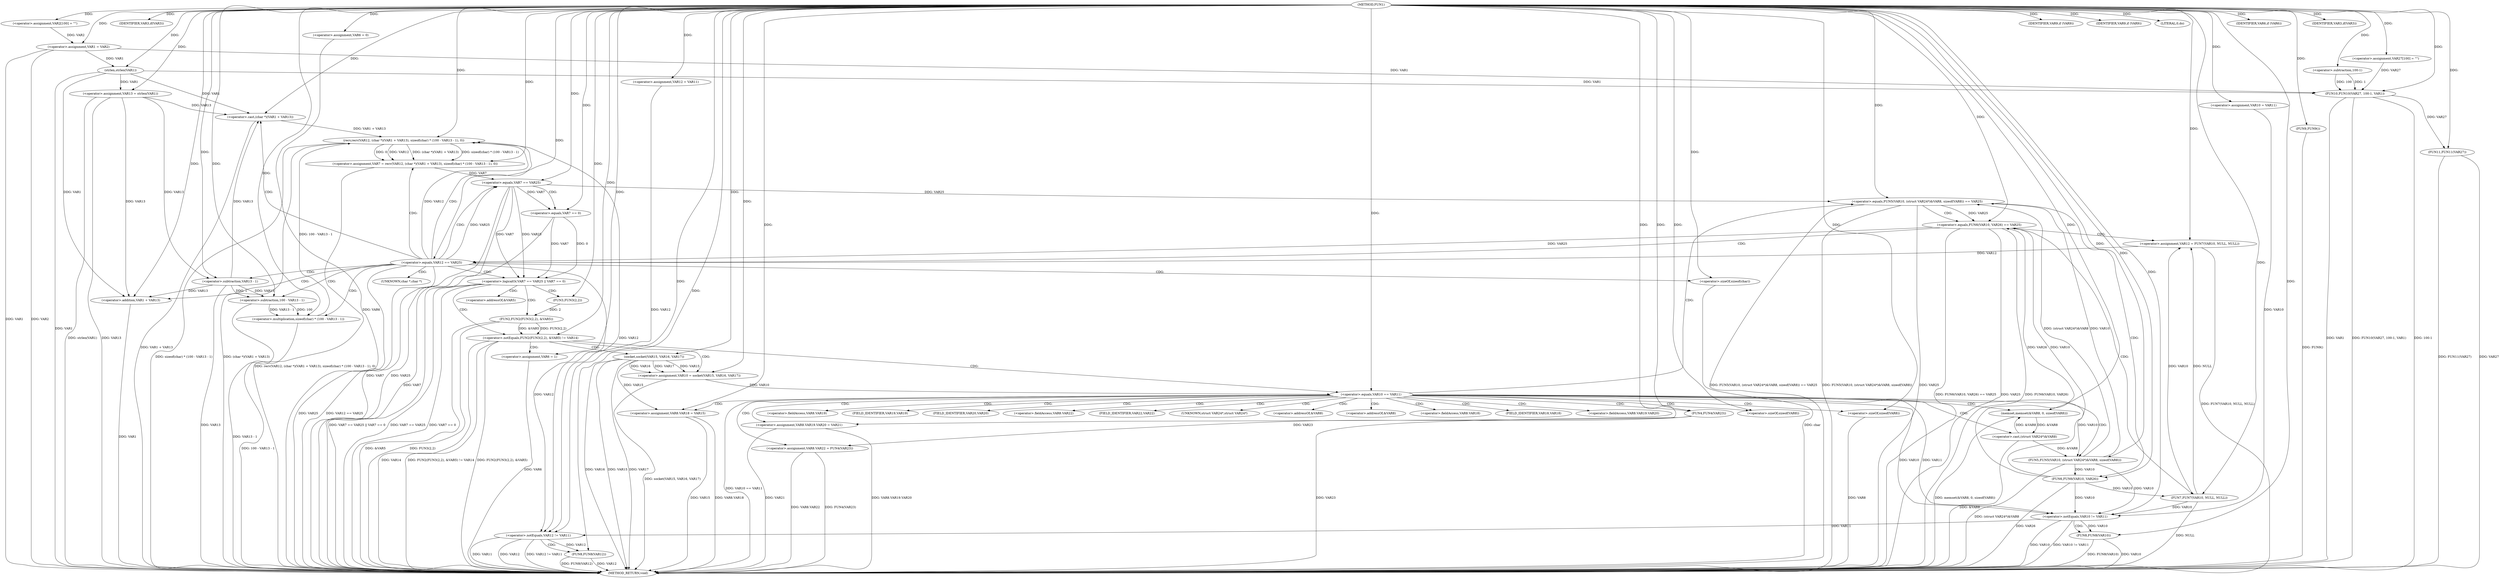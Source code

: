 digraph FUN1 {  
"1000100" [label = "(METHOD,FUN1)" ]
"1000289" [label = "(METHOD_RETURN,void)" ]
"1000104" [label = "(<operator>.assignment,VAR2[100] = \"\")" ]
"1000107" [label = "(<operator>.assignment,VAR1 = VAR2)" ]
"1000111" [label = "(IDENTIFIER,VAR3,if(VAR3))" ]
"1000116" [label = "(<operator>.assignment,VAR6 = 0)" ]
"1000123" [label = "(<operator>.assignment,VAR10 = VAR11)" ]
"1000127" [label = "(<operator>.assignment,VAR12 = VAR11)" ]
"1000131" [label = "(<operator>.assignment,VAR13 = strlen(VAR1))" ]
"1000133" [label = "(strlen,strlen(VAR1))" ]
"1000138" [label = "(<operator>.notEquals,FUN2(FUN3(2,2), &VAR5) != VAR14)" ]
"1000139" [label = "(FUN2,FUN2(FUN3(2,2), &VAR5))" ]
"1000140" [label = "(FUN3,FUN3(2,2))" ]
"1000148" [label = "(<operator>.assignment,VAR6 = 1)" ]
"1000151" [label = "(<operator>.assignment,VAR10 = socket(VAR15, VAR16, VAR17))" ]
"1000153" [label = "(socket,socket(VAR15, VAR16, VAR17))" ]
"1000158" [label = "(<operator>.equals,VAR10 == VAR11)" ]
"1000163" [label = "(memset,memset(&VAR8, 0, sizeof(VAR8)))" ]
"1000167" [label = "(<operator>.sizeOf,sizeof(VAR8))" ]
"1000169" [label = "(<operator>.assignment,VAR8.VAR18 = VAR15)" ]
"1000174" [label = "(<operator>.assignment,VAR8.VAR19.VAR20 = VAR21)" ]
"1000181" [label = "(<operator>.assignment,VAR8.VAR22 = FUN4(VAR23))" ]
"1000185" [label = "(FUN4,FUN4(VAR23))" ]
"1000188" [label = "(<operator>.equals,FUN5(VAR10, (struct VAR24*)&VAR8, sizeof(VAR8)) == VAR25)" ]
"1000189" [label = "(FUN5,FUN5(VAR10, (struct VAR24*)&VAR8, sizeof(VAR8)))" ]
"1000191" [label = "(<operator>.cast,(struct VAR24*)&VAR8)" ]
"1000195" [label = "(<operator>.sizeOf,sizeof(VAR8))" ]
"1000201" [label = "(<operator>.equals,FUN6(VAR10, VAR26) == VAR25)" ]
"1000202" [label = "(FUN6,FUN6(VAR10, VAR26))" ]
"1000208" [label = "(<operator>.assignment,VAR12 = FUN7(VAR10, NULL, NULL))" ]
"1000210" [label = "(FUN7,FUN7(VAR10, NULL, NULL))" ]
"1000215" [label = "(<operator>.equals,VAR12 == VAR25)" ]
"1000220" [label = "(<operator>.assignment,VAR7 = recv(VAR12, (char *)(VAR1 + VAR13), sizeof(char) * (100 - VAR13 - 1), 0))" ]
"1000222" [label = "(recv,recv(VAR12, (char *)(VAR1 + VAR13), sizeof(char) * (100 - VAR13 - 1), 0))" ]
"1000224" [label = "(<operator>.cast,(char *)(VAR1 + VAR13))" ]
"1000226" [label = "(<operator>.addition,VAR1 + VAR13)" ]
"1000229" [label = "(<operator>.multiplication,sizeof(char) * (100 - VAR13 - 1))" ]
"1000230" [label = "(<operator>.sizeOf,sizeof(char))" ]
"1000232" [label = "(<operator>.subtraction,100 - VAR13 - 1)" ]
"1000234" [label = "(<operator>.subtraction,VAR13 - 1)" ]
"1000239" [label = "(<operator>.logicalOr,VAR7 == VAR25 || VAR7 == 0)" ]
"1000240" [label = "(<operator>.equals,VAR7 == VAR25)" ]
"1000243" [label = "(<operator>.equals,VAR7 == 0)" ]
"1000249" [label = "(IDENTIFIER,VAR9,if (VAR9))" ]
"1000252" [label = "(IDENTIFIER,VAR9,if (VAR9))" ]
"1000254" [label = "(LITERAL,0,do)" ]
"1000256" [label = "(<operator>.notEquals,VAR10 != VAR11)" ]
"1000260" [label = "(FUN8,FUN8(VAR10))" ]
"1000263" [label = "(<operator>.notEquals,VAR12 != VAR11)" ]
"1000267" [label = "(FUN8,FUN8(VAR12))" ]
"1000270" [label = "(IDENTIFIER,VAR6,if (VAR6))" ]
"1000272" [label = "(FUN9,FUN9())" ]
"1000274" [label = "(IDENTIFIER,VAR3,if(VAR3))" ]
"1000278" [label = "(<operator>.assignment,VAR27[100] = \"\")" ]
"1000281" [label = "(FUN10,FUN10(VAR27, 100-1, VAR1))" ]
"1000283" [label = "(<operator>.subtraction,100-1)" ]
"1000287" [label = "(FUN11,FUN11(VAR27))" ]
"1000143" [label = "(<operator>.addressOf,&VAR5)" ]
"1000164" [label = "(<operator>.addressOf,&VAR8)" ]
"1000170" [label = "(<operator>.fieldAccess,VAR8.VAR18)" ]
"1000172" [label = "(FIELD_IDENTIFIER,VAR18,VAR18)" ]
"1000175" [label = "(<operator>.fieldAccess,VAR8.VAR19.VAR20)" ]
"1000176" [label = "(<operator>.fieldAccess,VAR8.VAR19)" ]
"1000178" [label = "(FIELD_IDENTIFIER,VAR19,VAR19)" ]
"1000179" [label = "(FIELD_IDENTIFIER,VAR20,VAR20)" ]
"1000182" [label = "(<operator>.fieldAccess,VAR8.VAR22)" ]
"1000184" [label = "(FIELD_IDENTIFIER,VAR22,VAR22)" ]
"1000192" [label = "(UNKNOWN,struct VAR24*,struct VAR24*)" ]
"1000193" [label = "(<operator>.addressOf,&VAR8)" ]
"1000225" [label = "(UNKNOWN,char *,char *)" ]
  "1000107" -> "1000289"  [ label = "DDG: VAR1"] 
  "1000181" -> "1000289"  [ label = "DDG: FUN4(VAR23)"] 
  "1000287" -> "1000289"  [ label = "DDG: FUN11(VAR27)"] 
  "1000224" -> "1000289"  [ label = "DDG: VAR1 + VAR13"] 
  "1000131" -> "1000289"  [ label = "DDG: strlen(VAR1)"] 
  "1000181" -> "1000289"  [ label = "DDG: VAR8.VAR22"] 
  "1000188" -> "1000289"  [ label = "DDG: FUN5(VAR10, (struct VAR24*)&VAR8, sizeof(VAR8)) == VAR25"] 
  "1000116" -> "1000289"  [ label = "DDG: VAR6"] 
  "1000281" -> "1000289"  [ label = "DDG: VAR1"] 
  "1000260" -> "1000289"  [ label = "DDG: FUN8(VAR10)"] 
  "1000185" -> "1000289"  [ label = "DDG: VAR23"] 
  "1000201" -> "1000289"  [ label = "DDG: FUN6(VAR10, VAR26) == VAR25"] 
  "1000226" -> "1000289"  [ label = "DDG: VAR1"] 
  "1000208" -> "1000289"  [ label = "DDG: FUN7(VAR10, NULL, NULL)"] 
  "1000239" -> "1000289"  [ label = "DDG: VAR7 == VAR25 || VAR7 == 0"] 
  "1000234" -> "1000289"  [ label = "DDG: VAR13"] 
  "1000239" -> "1000289"  [ label = "DDG: VAR7 == VAR25"] 
  "1000215" -> "1000289"  [ label = "DDG: VAR25"] 
  "1000188" -> "1000289"  [ label = "DDG: FUN5(VAR10, (struct VAR24*)&VAR8, sizeof(VAR8))"] 
  "1000131" -> "1000289"  [ label = "DDG: VAR13"] 
  "1000138" -> "1000289"  [ label = "DDG: FUN2(FUN3(2,2), &VAR5)"] 
  "1000139" -> "1000289"  [ label = "DDG: FUN3(2,2)"] 
  "1000263" -> "1000289"  [ label = "DDG: VAR11"] 
  "1000267" -> "1000289"  [ label = "DDG: VAR12"] 
  "1000222" -> "1000289"  [ label = "DDG: sizeof(char) * (100 - VAR13 - 1)"] 
  "1000153" -> "1000289"  [ label = "DDG: VAR16"] 
  "1000158" -> "1000289"  [ label = "DDG: VAR10 == VAR11"] 
  "1000267" -> "1000289"  [ label = "DDG: FUN8(VAR12)"] 
  "1000133" -> "1000289"  [ label = "DDG: VAR1"] 
  "1000189" -> "1000289"  [ label = "DDG: (struct VAR24*)&VAR8"] 
  "1000263" -> "1000289"  [ label = "DDG: VAR12"] 
  "1000263" -> "1000289"  [ label = "DDG: VAR12 != VAR11"] 
  "1000174" -> "1000289"  [ label = "DDG: VAR21"] 
  "1000220" -> "1000289"  [ label = "DDG: recv(VAR12, (char *)(VAR1 + VAR13), sizeof(char) * (100 - VAR13 - 1), 0)"] 
  "1000148" -> "1000289"  [ label = "DDG: VAR6"] 
  "1000151" -> "1000289"  [ label = "DDG: socket(VAR15, VAR16, VAR17)"] 
  "1000230" -> "1000289"  [ label = "DDG: char"] 
  "1000210" -> "1000289"  [ label = "DDG: NULL"] 
  "1000153" -> "1000289"  [ label = "DDG: VAR15"] 
  "1000188" -> "1000289"  [ label = "DDG: VAR25"] 
  "1000229" -> "1000289"  [ label = "DDG: 100 - VAR13 - 1"] 
  "1000191" -> "1000289"  [ label = "DDG: &VAR8"] 
  "1000281" -> "1000289"  [ label = "DDG: FUN10(VAR27, 100-1, VAR1)"] 
  "1000169" -> "1000289"  [ label = "DDG: VAR15"] 
  "1000232" -> "1000289"  [ label = "DDG: VAR13 - 1"] 
  "1000240" -> "1000289"  [ label = "DDG: VAR25"] 
  "1000138" -> "1000289"  [ label = "DDG: VAR14"] 
  "1000287" -> "1000289"  [ label = "DDG: VAR27"] 
  "1000139" -> "1000289"  [ label = "DDG: &VAR5"] 
  "1000215" -> "1000289"  [ label = "DDG: VAR12 == VAR25"] 
  "1000243" -> "1000289"  [ label = "DDG: VAR7"] 
  "1000169" -> "1000289"  [ label = "DDG: VAR8.VAR18"] 
  "1000256" -> "1000289"  [ label = "DDG: VAR10"] 
  "1000260" -> "1000289"  [ label = "DDG: VAR10"] 
  "1000153" -> "1000289"  [ label = "DDG: VAR17"] 
  "1000272" -> "1000289"  [ label = "DDG: FUN9()"] 
  "1000138" -> "1000289"  [ label = "DDG: FUN2(FUN3(2,2), &VAR5) != VAR14"] 
  "1000201" -> "1000289"  [ label = "DDG: VAR25"] 
  "1000256" -> "1000289"  [ label = "DDG: VAR10 != VAR11"] 
  "1000163" -> "1000289"  [ label = "DDG: memset(&VAR8, 0, sizeof(VAR8))"] 
  "1000195" -> "1000289"  [ label = "DDG: VAR8"] 
  "1000281" -> "1000289"  [ label = "DDG: 100-1"] 
  "1000240" -> "1000289"  [ label = "DDG: VAR7"] 
  "1000239" -> "1000289"  [ label = "DDG: VAR7 == 0"] 
  "1000174" -> "1000289"  [ label = "DDG: VAR8.VAR19.VAR20"] 
  "1000107" -> "1000289"  [ label = "DDG: VAR2"] 
  "1000222" -> "1000289"  [ label = "DDG: (char *)(VAR1 + VAR13)"] 
  "1000202" -> "1000289"  [ label = "DDG: VAR26"] 
  "1000201" -> "1000289"  [ label = "DDG: FUN6(VAR10, VAR26)"] 
  "1000100" -> "1000104"  [ label = "DDG: "] 
  "1000104" -> "1000107"  [ label = "DDG: VAR2"] 
  "1000100" -> "1000107"  [ label = "DDG: "] 
  "1000100" -> "1000111"  [ label = "DDG: "] 
  "1000100" -> "1000116"  [ label = "DDG: "] 
  "1000100" -> "1000123"  [ label = "DDG: "] 
  "1000100" -> "1000127"  [ label = "DDG: "] 
  "1000133" -> "1000131"  [ label = "DDG: VAR1"] 
  "1000100" -> "1000131"  [ label = "DDG: "] 
  "1000107" -> "1000133"  [ label = "DDG: VAR1"] 
  "1000100" -> "1000133"  [ label = "DDG: "] 
  "1000139" -> "1000138"  [ label = "DDG: FUN3(2,2)"] 
  "1000139" -> "1000138"  [ label = "DDG: &VAR5"] 
  "1000140" -> "1000139"  [ label = "DDG: 2"] 
  "1000100" -> "1000140"  [ label = "DDG: "] 
  "1000100" -> "1000138"  [ label = "DDG: "] 
  "1000100" -> "1000148"  [ label = "DDG: "] 
  "1000153" -> "1000151"  [ label = "DDG: VAR15"] 
  "1000153" -> "1000151"  [ label = "DDG: VAR16"] 
  "1000153" -> "1000151"  [ label = "DDG: VAR17"] 
  "1000100" -> "1000151"  [ label = "DDG: "] 
  "1000100" -> "1000153"  [ label = "DDG: "] 
  "1000151" -> "1000158"  [ label = "DDG: VAR10"] 
  "1000100" -> "1000158"  [ label = "DDG: "] 
  "1000191" -> "1000163"  [ label = "DDG: &VAR8"] 
  "1000100" -> "1000163"  [ label = "DDG: "] 
  "1000100" -> "1000167"  [ label = "DDG: "] 
  "1000153" -> "1000169"  [ label = "DDG: VAR15"] 
  "1000100" -> "1000169"  [ label = "DDG: "] 
  "1000100" -> "1000174"  [ label = "DDG: "] 
  "1000185" -> "1000181"  [ label = "DDG: VAR23"] 
  "1000100" -> "1000185"  [ label = "DDG: "] 
  "1000189" -> "1000188"  [ label = "DDG: VAR10"] 
  "1000189" -> "1000188"  [ label = "DDG: (struct VAR24*)&VAR8"] 
  "1000158" -> "1000189"  [ label = "DDG: VAR10"] 
  "1000100" -> "1000189"  [ label = "DDG: "] 
  "1000191" -> "1000189"  [ label = "DDG: &VAR8"] 
  "1000163" -> "1000191"  [ label = "DDG: &VAR8"] 
  "1000100" -> "1000195"  [ label = "DDG: "] 
  "1000240" -> "1000188"  [ label = "DDG: VAR25"] 
  "1000100" -> "1000188"  [ label = "DDG: "] 
  "1000202" -> "1000201"  [ label = "DDG: VAR10"] 
  "1000202" -> "1000201"  [ label = "DDG: VAR26"] 
  "1000189" -> "1000202"  [ label = "DDG: VAR10"] 
  "1000100" -> "1000202"  [ label = "DDG: "] 
  "1000188" -> "1000201"  [ label = "DDG: VAR25"] 
  "1000100" -> "1000201"  [ label = "DDG: "] 
  "1000210" -> "1000208"  [ label = "DDG: VAR10"] 
  "1000210" -> "1000208"  [ label = "DDG: NULL"] 
  "1000100" -> "1000208"  [ label = "DDG: "] 
  "1000202" -> "1000210"  [ label = "DDG: VAR10"] 
  "1000100" -> "1000210"  [ label = "DDG: "] 
  "1000208" -> "1000215"  [ label = "DDG: VAR12"] 
  "1000100" -> "1000215"  [ label = "DDG: "] 
  "1000201" -> "1000215"  [ label = "DDG: VAR25"] 
  "1000222" -> "1000220"  [ label = "DDG: VAR12"] 
  "1000222" -> "1000220"  [ label = "DDG: (char *)(VAR1 + VAR13)"] 
  "1000222" -> "1000220"  [ label = "DDG: sizeof(char) * (100 - VAR13 - 1)"] 
  "1000222" -> "1000220"  [ label = "DDG: 0"] 
  "1000100" -> "1000220"  [ label = "DDG: "] 
  "1000215" -> "1000222"  [ label = "DDG: VAR12"] 
  "1000100" -> "1000222"  [ label = "DDG: "] 
  "1000224" -> "1000222"  [ label = "DDG: VAR1 + VAR13"] 
  "1000133" -> "1000224"  [ label = "DDG: VAR1"] 
  "1000100" -> "1000224"  [ label = "DDG: "] 
  "1000234" -> "1000224"  [ label = "DDG: VAR13"] 
  "1000131" -> "1000224"  [ label = "DDG: VAR13"] 
  "1000133" -> "1000226"  [ label = "DDG: VAR1"] 
  "1000100" -> "1000226"  [ label = "DDG: "] 
  "1000234" -> "1000226"  [ label = "DDG: VAR13"] 
  "1000131" -> "1000226"  [ label = "DDG: VAR13"] 
  "1000229" -> "1000222"  [ label = "DDG: 100 - VAR13 - 1"] 
  "1000100" -> "1000229"  [ label = "DDG: "] 
  "1000100" -> "1000230"  [ label = "DDG: "] 
  "1000232" -> "1000229"  [ label = "DDG: 100"] 
  "1000232" -> "1000229"  [ label = "DDG: VAR13 - 1"] 
  "1000100" -> "1000232"  [ label = "DDG: "] 
  "1000234" -> "1000232"  [ label = "DDG: VAR13"] 
  "1000234" -> "1000232"  [ label = "DDG: 1"] 
  "1000100" -> "1000234"  [ label = "DDG: "] 
  "1000131" -> "1000234"  [ label = "DDG: VAR13"] 
  "1000240" -> "1000239"  [ label = "DDG: VAR7"] 
  "1000240" -> "1000239"  [ label = "DDG: VAR25"] 
  "1000220" -> "1000240"  [ label = "DDG: VAR7"] 
  "1000100" -> "1000240"  [ label = "DDG: "] 
  "1000215" -> "1000240"  [ label = "DDG: VAR25"] 
  "1000243" -> "1000239"  [ label = "DDG: VAR7"] 
  "1000243" -> "1000239"  [ label = "DDG: 0"] 
  "1000240" -> "1000243"  [ label = "DDG: VAR7"] 
  "1000100" -> "1000243"  [ label = "DDG: "] 
  "1000100" -> "1000249"  [ label = "DDG: "] 
  "1000100" -> "1000252"  [ label = "DDG: "] 
  "1000100" -> "1000254"  [ label = "DDG: "] 
  "1000158" -> "1000256"  [ label = "DDG: VAR10"] 
  "1000189" -> "1000256"  [ label = "DDG: VAR10"] 
  "1000202" -> "1000256"  [ label = "DDG: VAR10"] 
  "1000210" -> "1000256"  [ label = "DDG: VAR10"] 
  "1000123" -> "1000256"  [ label = "DDG: VAR10"] 
  "1000100" -> "1000256"  [ label = "DDG: "] 
  "1000158" -> "1000256"  [ label = "DDG: VAR11"] 
  "1000256" -> "1000260"  [ label = "DDG: VAR10"] 
  "1000100" -> "1000260"  [ label = "DDG: "] 
  "1000222" -> "1000263"  [ label = "DDG: VAR12"] 
  "1000215" -> "1000263"  [ label = "DDG: VAR12"] 
  "1000127" -> "1000263"  [ label = "DDG: VAR12"] 
  "1000100" -> "1000263"  [ label = "DDG: "] 
  "1000256" -> "1000263"  [ label = "DDG: VAR11"] 
  "1000263" -> "1000267"  [ label = "DDG: VAR12"] 
  "1000100" -> "1000267"  [ label = "DDG: "] 
  "1000100" -> "1000270"  [ label = "DDG: "] 
  "1000100" -> "1000272"  [ label = "DDG: "] 
  "1000100" -> "1000274"  [ label = "DDG: "] 
  "1000100" -> "1000278"  [ label = "DDG: "] 
  "1000278" -> "1000281"  [ label = "DDG: VAR27"] 
  "1000100" -> "1000281"  [ label = "DDG: "] 
  "1000283" -> "1000281"  [ label = "DDG: 100"] 
  "1000283" -> "1000281"  [ label = "DDG: 1"] 
  "1000100" -> "1000283"  [ label = "DDG: "] 
  "1000107" -> "1000281"  [ label = "DDG: VAR1"] 
  "1000133" -> "1000281"  [ label = "DDG: VAR1"] 
  "1000281" -> "1000287"  [ label = "DDG: VAR27"] 
  "1000100" -> "1000287"  [ label = "DDG: "] 
  "1000138" -> "1000148"  [ label = "CDG: "] 
  "1000138" -> "1000151"  [ label = "CDG: "] 
  "1000138" -> "1000153"  [ label = "CDG: "] 
  "1000138" -> "1000158"  [ label = "CDG: "] 
  "1000158" -> "1000164"  [ label = "CDG: "] 
  "1000158" -> "1000174"  [ label = "CDG: "] 
  "1000158" -> "1000191"  [ label = "CDG: "] 
  "1000158" -> "1000182"  [ label = "CDG: "] 
  "1000158" -> "1000188"  [ label = "CDG: "] 
  "1000158" -> "1000167"  [ label = "CDG: "] 
  "1000158" -> "1000175"  [ label = "CDG: "] 
  "1000158" -> "1000179"  [ label = "CDG: "] 
  "1000158" -> "1000192"  [ label = "CDG: "] 
  "1000158" -> "1000176"  [ label = "CDG: "] 
  "1000158" -> "1000185"  [ label = "CDG: "] 
  "1000158" -> "1000195"  [ label = "CDG: "] 
  "1000158" -> "1000172"  [ label = "CDG: "] 
  "1000158" -> "1000189"  [ label = "CDG: "] 
  "1000158" -> "1000169"  [ label = "CDG: "] 
  "1000158" -> "1000163"  [ label = "CDG: "] 
  "1000158" -> "1000178"  [ label = "CDG: "] 
  "1000158" -> "1000170"  [ label = "CDG: "] 
  "1000158" -> "1000193"  [ label = "CDG: "] 
  "1000158" -> "1000184"  [ label = "CDG: "] 
  "1000158" -> "1000181"  [ label = "CDG: "] 
  "1000188" -> "1000201"  [ label = "CDG: "] 
  "1000188" -> "1000202"  [ label = "CDG: "] 
  "1000201" -> "1000208"  [ label = "CDG: "] 
  "1000201" -> "1000210"  [ label = "CDG: "] 
  "1000201" -> "1000215"  [ label = "CDG: "] 
  "1000215" -> "1000222"  [ label = "CDG: "] 
  "1000215" -> "1000220"  [ label = "CDG: "] 
  "1000215" -> "1000224"  [ label = "CDG: "] 
  "1000215" -> "1000240"  [ label = "CDG: "] 
  "1000215" -> "1000226"  [ label = "CDG: "] 
  "1000215" -> "1000232"  [ label = "CDG: "] 
  "1000215" -> "1000239"  [ label = "CDG: "] 
  "1000215" -> "1000229"  [ label = "CDG: "] 
  "1000215" -> "1000230"  [ label = "CDG: "] 
  "1000215" -> "1000234"  [ label = "CDG: "] 
  "1000215" -> "1000225"  [ label = "CDG: "] 
  "1000239" -> "1000139"  [ label = "CDG: "] 
  "1000239" -> "1000138"  [ label = "CDG: "] 
  "1000239" -> "1000143"  [ label = "CDG: "] 
  "1000239" -> "1000140"  [ label = "CDG: "] 
  "1000240" -> "1000243"  [ label = "CDG: "] 
  "1000256" -> "1000260"  [ label = "CDG: "] 
  "1000263" -> "1000267"  [ label = "CDG: "] 
}
